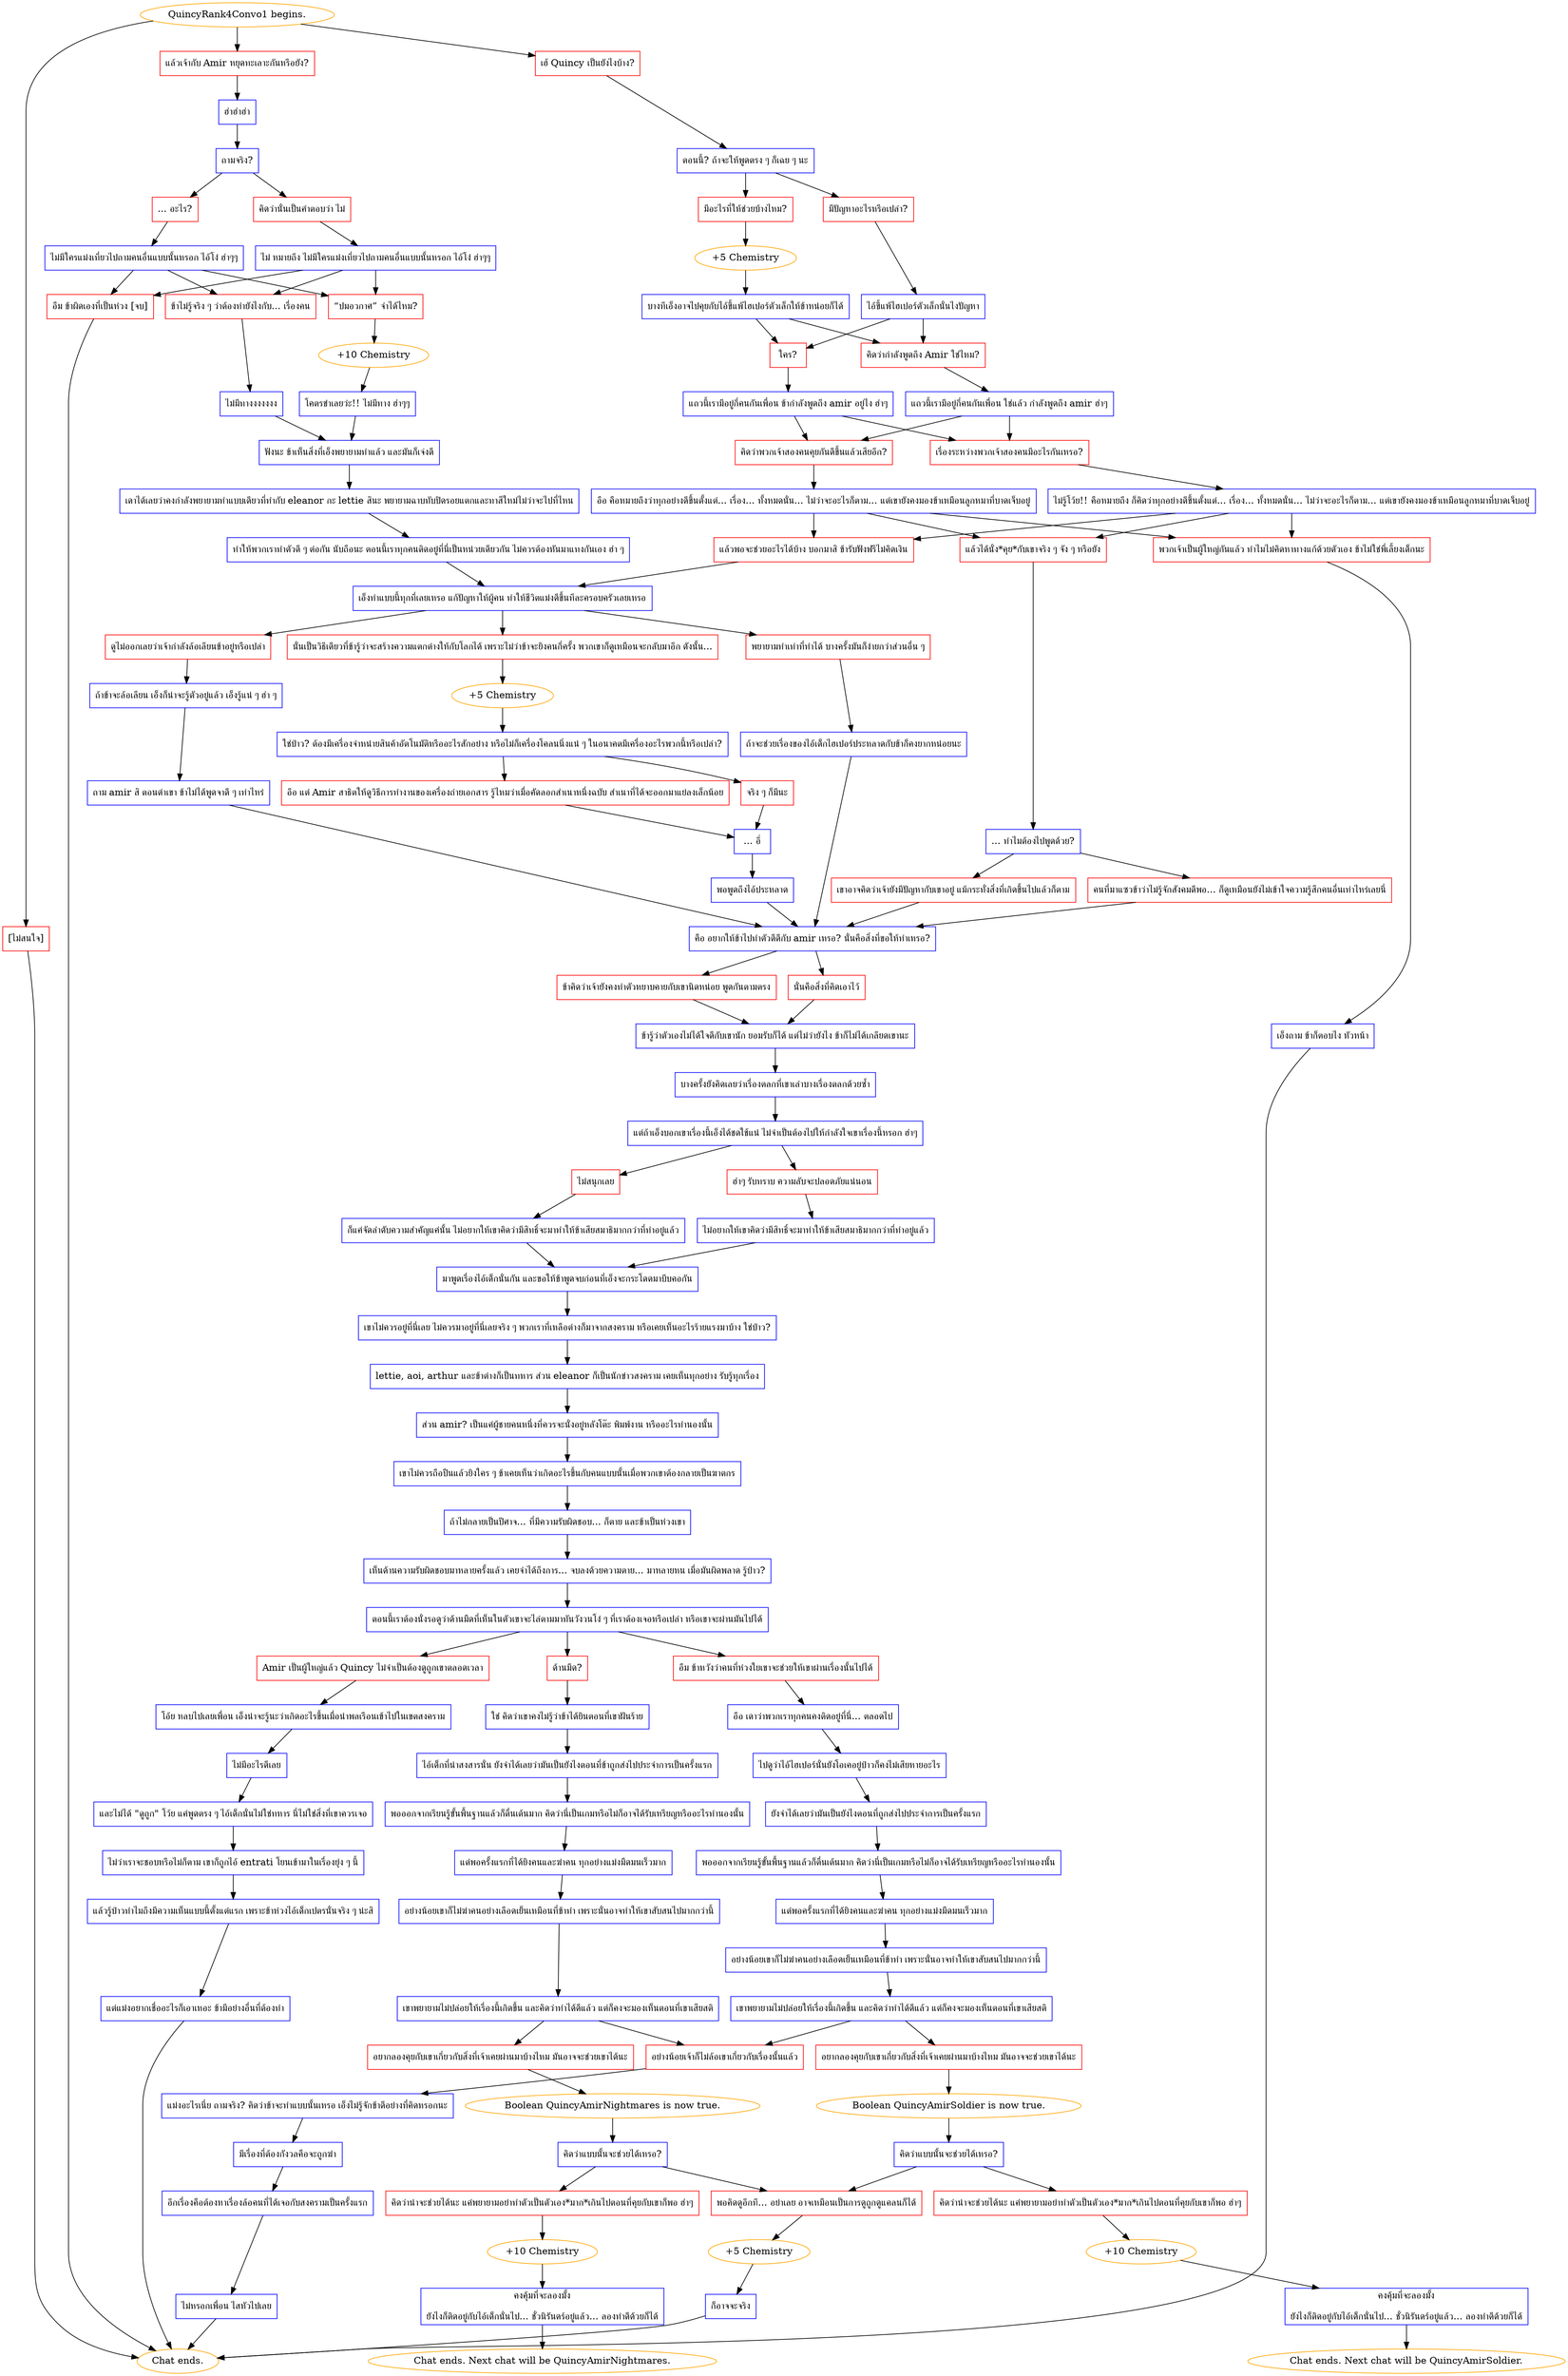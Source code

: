 digraph {
	"QuincyRank4Convo1 begins." [color=orange];
		"QuincyRank4Convo1 begins." -> j3687678399;
		"QuincyRank4Convo1 begins." -> j4132596840;
		"QuincyRank4Convo1 begins." -> j3001038503;
	j3687678399 [label="เฮ้ Quincy เป็นยังไงบ้าง?",shape=box,color=red];
		j3687678399 -> j3415618215;
	j4132596840 [label="แล้วเจ้ากับ Amir หยุดทะเลาะกันหรือยัง?",shape=box,color=red];
		j4132596840 -> j2166561221;
	j3001038503 [label="[ไม่สนใจ]",shape=box,color=red];
		j3001038503 -> "Chat ends.";
	j3415618215 [label="ตอนนี้? ถ้าจะให้พูดตรง ๆ ก็เฉย ๆ นะ",shape=box,color=blue];
		j3415618215 -> j4015203580;
		j3415618215 -> j3327231699;
	j2166561221 [label="ฮ่าฮ่าฮ่า",shape=box,color=blue];
		j2166561221 -> j3072797365;
	"Chat ends." [color=orange];
	j4015203580 [label="มีปัญหาอะไรหรือเปล่า?",shape=box,color=red];
		j4015203580 -> j300377348;
	j3327231699 [label="มีอะไรที่ให้ช่วยบ้างไหม?",shape=box,color=red];
		j3327231699 -> j4185953467;
	j3072797365 [label="ถามจริง?",shape=box,color=blue];
		j3072797365 -> j3991224835;
		j3072797365 -> j2075883222;
	j300377348 [label="ไอ้ขี้แพ้ไฮเปอร์ตัวเล็กนั่นไงปัญหา",shape=box,color=blue];
		j300377348 -> j3077175580;
		j300377348 -> j2062029863;
	j4185953467 [label="+5 Chemistry",color=orange];
		j4185953467 -> j2526669194;
	j3991224835 [label="... อะไร?",shape=box,color=red];
		j3991224835 -> j3601064218;
	j2075883222 [label="คิดว่านั่นเป็นคำตอบว่า ไม่",shape=box,color=red];
		j2075883222 -> j2492213478;
	j3077175580 [label="คิดว่ากำลังพูดถึง Amir ใช่ไหม?",shape=box,color=red];
		j3077175580 -> j461167165;
	j2062029863 [label="ใคร?",shape=box,color=red];
		j2062029863 -> j418490088;
	j2526669194 [label="บางทีเอ็งอาจไปคุยกับไอ้ขี้แพ้ไฮเปอร์ตัวเล็กให้ข้าหน่อยก็ได้",shape=box,color=blue];
		j2526669194 -> j3077175580;
		j2526669194 -> j2062029863;
	j3601064218 [label="ไม่มีใครแม่งเที่ยวไปถามคนอื่นแบบนั้นหรอก ไอ้โง่ ฮ่าๆๆ",shape=box,color=blue];
		j3601064218 -> j688697646;
		j3601064218 -> j4134887374;
		j3601064218 -> j3434304285;
	j2492213478 [label="ไม่ หมายถึง ไม่มีใครแม่งเที่ยวไปถามคนอื่นแบบนั้นหรอก ไอ้โง่ ฮ่าๆๆ",shape=box,color=blue];
		j2492213478 -> j688697646;
		j2492213478 -> j4134887374;
		j2492213478 -> j3434304285;
	j461167165 [label="แถวนี้เรามีอยู่กี่คนกันเพื่อน ใช่แล้ว กำลังพูดถึง amir ฮ่าๆ",shape=box,color=blue];
		j461167165 -> j1109297443;
		j461167165 -> j1162323539;
	j418490088 [label="แถวนี้เรามีอยู่กี่คนกันเพื่อน ข้ากำลังพูดถึง amir อยู่ไง ฮ่าๆ",shape=box,color=blue];
		j418490088 -> j1109297443;
		j418490088 -> j1162323539;
	j688697646 [label="ข้าไม่รู้จริง ๆ ว่าต้องทำยังไงกับ... เรื่องคน",shape=box,color=red];
		j688697646 -> j3769796945;
	j4134887374 [label="“ปมอวกาศ” จำได้ไหม?",shape=box,color=red];
		j4134887374 -> j2078278508;
	j3434304285 [label="อืม ข้าผิดเองที่เป็นห่วง [จบ]",shape=box,color=red];
		j3434304285 -> "Chat ends.";
	j1109297443 [label="คิดว่าพวกเจ้าสองคนคุยกันดีขึ้นแล้วเสียอีก?",shape=box,color=red];
		j1109297443 -> j2853493927;
	j1162323539 [label="เรื่องระหว่างพวกเจ้าสองคนมีอะไรกันเหรอ?",shape=box,color=red];
		j1162323539 -> j3524242179;
	j3769796945 [label="ไม่มีทางงงงงงง",shape=box,color=blue];
		j3769796945 -> j3114062409;
	j2078278508 [label="+10 Chemistry",color=orange];
		j2078278508 -> j2561601806;
	j2853493927 [label="อือ คือหมายถึงว่าทุกอย่างดีขึ้นตั้งแต่... เรื่อง... ทั้งหมดนั่น... ไม่ว่าจะอะไรก็ตาม... แต่เขายังคงมองข้าเหมือนลูกหมาที่บาดเจ็บอยู่",shape=box,color=blue];
		j2853493927 -> j302637065;
		j2853493927 -> j266707133;
		j2853493927 -> j1410595519;
	j3524242179 [label="ไม่รู้โว้ย!! คือหมายถึง ก็คิดว่าทุกอย่างดีขึ้นตั้งแต่... เรื่อง... ทั้งหมดนั่น... ไม่ว่าจะอะไรก็ตาม... แต่เขายังคงมองข้าเหมือนลูกหมาที่บาดเจ็บอยู่",shape=box,color=blue];
		j3524242179 -> j302637065;
		j3524242179 -> j266707133;
		j3524242179 -> j1410595519;
	j3114062409 [label="ฟังนะ ข้าเห็นสิ่งที่เอ็งพยายามทำแล้ว และมันก็เจ๋งดี",shape=box,color=blue];
		j3114062409 -> j3593041324;
	j2561601806 [label="โคตรขำเลยว่ะ!! ไม่มีทาง ฮ่าๆๆ",shape=box,color=blue];
		j2561601806 -> j3114062409;
	j302637065 [label="แล้วได้นั่ง*คุย*กับเขาจริง ๆ จัง ๆ หรือยัง",shape=box,color=red];
		j302637065 -> j1214402485;
	j266707133 [label="พวกเจ้าเป็นผู้ใหญ่กันแล้ว ทำไมไม่คิดหาทางแก้ด้วยตัวเอง ข้าไม่ใช่พี่เลี้ยงเด็กนะ",shape=box,color=red];
		j266707133 -> j2761500095;
	j1410595519 [label="แล้วพอจะช่วยอะไรได้บ้าง บอกมาสิ ข้ารับฟังฟรีไม่คิดเงิน",shape=box,color=red];
		j1410595519 -> j2055615409;
	j3593041324 [label="เดาได้เลยว่าคงกำลังพยายามทำแบบเดียวที่ทำกับ eleanor กะ lettie สินะ พยายามฉาบทับปิดรอยแตกและทาสีใหม่ไม่ว่าจะไปที่ไหน",shape=box,color=blue];
		j3593041324 -> j3380183488;
	j1214402485 [label="... ทำไมต้องไปพูดด้วย?",shape=box,color=blue];
		j1214402485 -> j2178701685;
		j1214402485 -> j3511354140;
	j2761500095 [label="เอ็งถาม ข้าก็ตอบไง หัวหน้า",shape=box,color=blue];
		j2761500095 -> "Chat ends.";
	j2055615409 [label="เอ็งทำแบบนี้ทุกที่เลยเหรอ แก้ปัญหาให้ผู้คน ทำให้ชีวิตแม่งดีขึ้นทีละครอบครัวเลยเหรอ",shape=box,color=blue];
		j2055615409 -> j1895218887;
		j2055615409 -> j2809891316;
		j2055615409 -> j1573048203;
	j3380183488 [label="ทำให้พวกเราทำตัวดี ๆ ต่อกัน นับถือนะ ตอนนี้เราทุกคนติดอยู่ที่นี่เป็นหน่วยเดียวกัน ไม่ควรต้องหันมาแทงกันเอง ฮ่า ๆ",shape=box,color=blue];
		j3380183488 -> j2055615409;
	j2178701685 [label="เขาอาจคิดว่าเจ้ายังมีปัญหากับเขาอยู่ แม้กระทั่งสิ่งที่เกิดขึ้นไปแล้วก็ตาม",shape=box,color=red];
		j2178701685 -> j3915057387;
	j3511354140 [label="คนที่มาแซวข้าว่าไม่รู้จักสังคมดีพอ... ก็ดูเหมือนยังไม่เข้าใจความรู้สึกคนอื่นเท่าไหร่เลยนี่",shape=box,color=red];
		j3511354140 -> j3915057387;
	j1895218887 [label="พยายามทำเท่าที่ทำได้ บางครั้งมันก็ง่ายกว่าส่วนอื่น ๆ",shape=box,color=red];
		j1895218887 -> j2415222568;
	j2809891316 [label="ดูไม่ออกเลยว่าเจ้ากำลังล้อเลียนข้าอยู่หรือเปล่า",shape=box,color=red];
		j2809891316 -> j2878334916;
	j1573048203 [label="นั่นเป็นวิธีเดียวที่ข้ารู้ว่าจะสร้างความแตกต่างให้กับโลกได้ เพราะไม่ว่าข้าจะยิงคนกี่ครั้ง พวกเขาก็ดูเหมือนจะกลับมาอีก ดังนั้น...",shape=box,color=red];
		j1573048203 -> j3930174171;
	j3915057387 [label="คือ อยากให้ข้าไปทำตัวดีดีกับ amir เหรอ? นั่นคือสิ่งที่ขอให้ทำเหรอ?",shape=box,color=blue];
		j3915057387 -> j3985669326;
		j3915057387 -> j2277796976;
	j2415222568 [label="ถ้าจะช่วยเรื่องของไอ้เด็กไฮเปอร์ประหลาดกับข้าก็คงยากหน่อยนะ",shape=box,color=blue];
		j2415222568 -> j3915057387;
	j2878334916 [label="ถ้าข้าจะล้อเลียน เอ็งก็น่าจะรู้ตัวอยู่แล้ว เอ็งรู้แน่ ๆ ฮ่า ๆ",shape=box,color=blue];
		j2878334916 -> j3413654763;
	j3930174171 [label="+5 Chemistry",color=orange];
		j3930174171 -> j1576127600;
	j3985669326 [label="นั่นคือสิ่งที่คิดเอาไว้",shape=box,color=red];
		j3985669326 -> j579272352;
	j2277796976 [label="ข้าคิดว่าเจ้ายังคงทำตัวหยาบคายกับเขานิดหน่อย พูดกันตามตรง",shape=box,color=red];
		j2277796976 -> j579272352;
	j3413654763 [label="ถาม amir สิ ตอนด่าเขา ข้าไม่ได้พูดจาดี ๆ เท่าไหร่",shape=box,color=blue];
		j3413654763 -> j3915057387;
	j1576127600 [label="ใช่ป่าว? ต้องมีเครื่องจำหน่ายสินค้าอัตโนมัติหรืออะไรสักอย่าง หรือไม่ก็เครื่องโคลนนิ่งแน่ ๆ ในอนาคตมีเครื่องอะไรพวกนี้หรือเปล่า?",shape=box,color=blue];
		j1576127600 -> j120068920;
		j1576127600 -> j3596485427;
	j579272352 [label="ข้ารู้ว่าตัวเองไม่ได้ใจดีกับเขานัก ยอมรับก็ได้ แต่ไม่ว่ายังไง ข้าก็ไม่ได้เกลียดเขานะ",shape=box,color=blue];
		j579272352 -> j3170550199;
	j120068920 [label="อือ แต่ Amir สาธิตให้ดูวิธีการทำงานของเครื่องถ่ายเอกสาร รู้ไหมว่าเมื่อคัดลอกสำเนาหนึ่งฉบับ สำเนาที่ได้จะออกมาแย่ลงเล็กน้อย",shape=box,color=red];
		j120068920 -> j3124331651;
	j3596485427 [label="จริง ๆ ก็มีนะ",shape=box,color=red];
		j3596485427 -> j3124331651;
	j3170550199 [label="บางครั้งยังคิดเลยว่าเรื่องตลกที่เขาเล่าบางเรื่องตลกด้วยซ้ำ",shape=box,color=blue];
		j3170550199 -> j1001950900;
	j3124331651 [label="... อี๋",shape=box,color=blue];
		j3124331651 -> j1866254676;
	j1001950900 [label="แต่ถ้าเอ็งบอกเขาเรื่องนี้เอ็งได้ชดใช้แน่ ไม่จำเป็นต้องไปให้กำลังใจเขาเรื่องนี้หรอก ฮ่าๆ",shape=box,color=blue];
		j1001950900 -> j2607428876;
		j1001950900 -> j3948743066;
	j1866254676 [label="พอพูดถึงไอ้ประหลาด",shape=box,color=blue];
		j1866254676 -> j3915057387;
	j2607428876 [label="ฮ่าๆ รับทราบ ความลับจะปลอดภัยแน่นอน",shape=box,color=red];
		j2607428876 -> j2042341024;
	j3948743066 [label="ไม่สนุกเลย",shape=box,color=red];
		j3948743066 -> j1113220304;
	j2042341024 [label="ไม่อยากให้เขาคิดว่ามีสิทธิ์จะมาทำให้ข้าเสียสมาธิมากกว่าที่ทำอยู่แล้ว",shape=box,color=blue];
		j2042341024 -> j1515704277;
	j1113220304 [label="ก็แค่จัดลำดับความสำคัญแค่นั้น ไม่อยากให้เขาคิดว่ามีสิทธิ์จะมาทำให้ข้าเสียสมาธิมากกว่าที่ทำอยู่แล้ว",shape=box,color=blue];
		j1113220304 -> j1515704277;
	j1515704277 [label="มาพูดเรื่องไอ้เด็กนั่นกัน และขอให้ข้าพูดจบก่อนที่เอ็งจะกระโดดมาบีบคอกัน",shape=box,color=blue];
		j1515704277 -> j689735337;
	j689735337 [label="เขาไม่ควรอยู่ที่นี่เลย ไม่ควรมาอยู่ที่นี่เลยจริง ๆ พวกเราที่เหลือต่างก็มาจากสงคราม หรือเคยเห็นอะไรร้ายแรงมาบ้าง ใช่ป่าว?",shape=box,color=blue];
		j689735337 -> j853655445;
	j853655445 [label="lettie, aoi, arthur และข้าต่างก็เป็นทหาร ส่วน eleanor ก็เป็นนักข่าวสงคราม เคยเห็นทุกอย่าง รับรู้ทุกเรื่อง",shape=box,color=blue];
		j853655445 -> j937999996;
	j937999996 [label="ส่วน amir? เป็นแค่ผู้ชายคนหนึ่งที่ควรจะนั่งอยู่หลังโต๊ะ พิมพ์งาน หรืออะไรทำนองนั้น",shape=box,color=blue];
		j937999996 -> j2369935209;
	j2369935209 [label="เขาไม่ควรถือปืนแล้วยิงใคร ๆ ข้าเคยเห็นว่าเกิดอะไรขึ้นกับคนแบบนั้นเมื่อพวกเขาต้องกลายเป็นฆาตกร",shape=box,color=blue];
		j2369935209 -> j397826868;
	j397826868 [label="ถ้าไม่กลายเป็นปีศาจ... ที่มีความรับผิดชอบ... ก็ตาย และข้าเป็นห่วงเขา",shape=box,color=blue];
		j397826868 -> j1136631108;
	j1136631108 [label="เห็นด้านความรับผิดชอบมาหลายครั้งแล้ว เคยจำได้ถึงการ... จบลงด้วยความตาย... มาหลายหน เมื่อมันผิดพลาด รู้ป่าว?",shape=box,color=blue];
		j1136631108 -> j1723559226;
	j1723559226 [label="ตอนนี้เราต้องนั่งรอดูว่าด้านมืดที่เห็นในตัวเขาจะไล่ตามมาทันวังวนโง่ ๆ ที่เราต้องเจอหรือเปล่า หรือเขาจะผ่านมันไปได้",shape=box,color=blue];
		j1723559226 -> j2959644524;
		j1723559226 -> j1571144104;
		j1723559226 -> j2564869361;
	j2959644524 [label="อืม ข้าหวังว่าคนที่ห่วงใยเขาจะช่วยให้เขาผ่านเรื่องนั้นไปได้",shape=box,color=red];
		j2959644524 -> j3009106121;
	j1571144104 [label="ด้านมืด?",shape=box,color=red];
		j1571144104 -> j1198925197;
	j2564869361 [label="Amir เป็นผู้ใหญ่แล้ว Quincy ไม่จำเป็นต้องดูถูกเขาตลอดเวลา",shape=box,color=red];
		j2564869361 -> j316291676;
	j3009106121 [label="อือ เดาว่าพวกเราทุกคนคงติดอยู่ที่นี่... ตลอดไป",shape=box,color=blue];
		j3009106121 -> j3673832624;
	j1198925197 [label="ใช่ คิดว่าเขาคงไม่รู้ว่าข้าได้ยินตอนที่เขาฝันร้าย",shape=box,color=blue];
		j1198925197 -> j4099864366;
	j316291676 [label="โอ้ย หลบไปเลยเพื่อน เอ็งน่าจะรู้นะว่าเกิดอะไรขึ้นเมื่อนำพลเรือนเข้าไปในเขตสงคราม",shape=box,color=blue];
		j316291676 -> j3001183198;
	j3673832624 [label="ไปดูว่าไอ้ไฮเปอร์นั่นยังโอเคอยู่ป่าวก็คงไม่เสียหายอะไร",shape=box,color=blue];
		j3673832624 -> j3178605874;
	j4099864366 [label="ไอ้เด็กที่น่าสงสารนั่น ยังจำได้เลยว่ามันเป็นยังไงตอนที่ข้าถูกส่งไปประจำการเป็นครั้งแรก",shape=box,color=blue];
		j4099864366 -> j2529917561;
	j3001183198 [label="ไม่มีอะไรดีเลย",shape=box,color=blue];
		j3001183198 -> j197229212;
	j3178605874 [label="ยังจำได้เลยว่ามันเป็นยังไงตอนที่ถูกส่งไปประจำการเป็นครั้งแรก",shape=box,color=blue];
		j3178605874 -> j1880839704;
	j2529917561 [label="พอออกจากเรียนรู้ขั้นพื้นฐานแล้วก็ตื่นเต้นมาก คิดว่านี่เป็นเกมหรือไม่ก็อาจได้รับเหรียญหรืออะไรทำนองนั้น",shape=box,color=blue];
		j2529917561 -> j3952469846;
	j197229212 [label="และไม่ได้ \"ดูถูก\" โว้ย แค่พูดตรง ๆ ไอ้เด็กนั่นไม่ใช่ทหาร นี่ไม่ใช่สิ่งที่เขาควรเจอ",shape=box,color=blue];
		j197229212 -> j3452434150;
	j1880839704 [label="พอออกจากเรียนรู้ขั้นพื้นฐานแล้วก็ตื่นเต้นมาก คิดว่านี่เป็นเกมหรือไม่ก็อาจได้รับเหรียญหรืออะไรทำนองนั้น",shape=box,color=blue];
		j1880839704 -> j361506528;
	j3952469846 [label="แต่พอครั้งแรกที่ได้ยิงคนและฆ่าคน ทุกอย่างแม่งมืดมนเร็วมาก",shape=box,color=blue];
		j3952469846 -> j3267728051;
	j3452434150 [label="ไม่ว่าเราจะชอบหรือไม่ก็ตาม เขาก็ถูกไอ้ entrati โยนเข้ามาในเรื่องยุ่ง ๆ นี้",shape=box,color=blue];
		j3452434150 -> j3718074185;
	j361506528 [label="แต่พอครั้งแรกที่ได้ยิงคนและฆ่าคน ทุกอย่างแม่งมืดมนเร็วมาก",shape=box,color=blue];
		j361506528 -> j3853492129;
	j3267728051 [label="อย่างน้อยเขาก็ไม่ฆ่าคนอย่างเลือดเย็นเหมือนที่ข้าทำ เพราะนั่นอาจทำให้เขาสับสนไปมากกว่านี้",shape=box,color=blue];
		j3267728051 -> j1246630085;
	j3718074185 [label="แล้วรู้ป่าวทำไมถึงมีความเห็นแบบนี้ตั้งแต่แรก เพราะข้าห่วงไอ้เด็กเปตรนั่นจริง ๆ น่ะสิ",shape=box,color=blue];
		j3718074185 -> j3343536044;
	j3853492129 [label="อย่างน้อยเขาก็ไม่ฆ่าคนอย่างเลือดเย็นเหมือนที่ข้าทำ เพราะนั่นอาจทำให้เขาสับสนไปมากกว่านี้",shape=box,color=blue];
		j3853492129 -> j3888510026;
	j1246630085 [label="เขาพยายามไม่ปล่อยให้เรื่องนี้เกิดขึ้น และคิดว่าทำได้ดีแล้ว แต่ก็คงจะมองเห็นตอนที่เขาเสียสติ",shape=box,color=blue];
		j1246630085 -> j1207842917;
		j1246630085 -> j611794208;
	j3343536044 [label="แต่แม่งอยากเชื่ออะไรก็เอาเหอะ ข้ามีอย่างอื่นที่ต้องทำ",shape=box,color=blue];
		j3343536044 -> "Chat ends.";
	j3888510026 [label="เขาพยายามไม่ปล่อยให้เรื่องนี้เกิดขึ้น และคิดว่าทำได้ดีแล้ว แต่ก็คงจะมองเห็นตอนที่เขาเสียสติ",shape=box,color=blue];
		j3888510026 -> j1526801640;
		j3888510026 -> j611794208;
	j1207842917 [label="อยากลองคุยกับเขาเกี่ยวกับสิ่งที่เจ้าเคยผ่านมาบ้างไหม มันอาจจะช่วยเขาได้นะ",shape=box,color=red];
		j1207842917 -> j134619665;
	j611794208 [label="อย่างน้อยเจ้าก็ไม่ล้อเขาเกี่ยวกับเรื่องนั้นแล้ว",shape=box,color=red];
		j611794208 -> j1537469339;
	j1526801640 [label="อยากลองคุยกับเขาเกี่ยวกับสิ่งที่เจ้าเคยผ่านมาบ้างไหม มันอาจจะช่วยเขาได้นะ",shape=box,color=red];
		j1526801640 -> j3243522281;
	j134619665 [label="Boolean QuincyAmirNightmares is now true.",color=orange];
		j134619665 -> j3371703980;
	j1537469339 [label="แม่งอะไรเนี่ย ถามจริง? คิดว่าข้าจะทำแบบนั้นเหรอ เอ็งไม่รู้จักข้าดีอย่างที่คิดหรอกนะ",shape=box,color=blue];
		j1537469339 -> j1468772105;
	j3243522281 [label="Boolean QuincyAmirSoldier is now true.",color=orange];
		j3243522281 -> j1236657065;
	j3371703980 [label="คิดว่าแบบนั้นจะช่วยได้เหรอ?",shape=box,color=blue];
		j3371703980 -> j1129576870;
		j3371703980 -> j270550807;
	j1468772105 [label="มีเรื่องที่ต้องกังวลคือจะถูกฆ่า",shape=box,color=blue];
		j1468772105 -> j870151689;
	j1236657065 [label="คิดว่าแบบนั้นจะช่วยได้เหรอ?",shape=box,color=blue];
		j1236657065 -> j1435727987;
		j1236657065 -> j270550807;
	j1129576870 [label="คิดว่าน่าจะช่วยได้นะ แค่พยายามอย่าทำตัวเป็นตัวเอง*มาก*เกินไปตอนที่คุยกับเขาก็พอ ฮ่าๆ",shape=box,color=red];
		j1129576870 -> j1778129290;
	j270550807 [label="พอคิดดูอีกที... อย่าเลย อาจเหมือนเป็นการดูถูกดูแคลนก็ได้",shape=box,color=red];
		j270550807 -> j2989604841;
	j870151689 [label="อีกเรื่องคือต้องหาเรื่องล้อคนที่ได้เจอกับสงครามเป็นครั้งแรก",shape=box,color=blue];
		j870151689 -> j114810283;
	j1435727987 [label="คิดว่าน่าจะช่วยได้นะ แค่พยายามอย่าทำตัวเป็นตัวเอง*มาก*เกินไปตอนที่คุยกับเขาก็พอ ฮ่าๆ",shape=box,color=red];
		j1435727987 -> j4043649537;
	j1778129290 [label="+10 Chemistry",color=orange];
		j1778129290 -> j2496844577;
	j2989604841 [label="+5 Chemistry",color=orange];
		j2989604841 -> j2759780569;
	j114810283 [label="ไม่หรอกเพื่อน ไสหัวไปเลย",shape=box,color=blue];
		j114810283 -> "Chat ends.";
	j4043649537 [label="+10 Chemistry",color=orange];
		j4043649537 -> j2246874421;
	j2496844577 [label="คงคุ้มที่จะลองมั้ง
ยังไงก็ติดอยู่กับไอ้เด็กนั่นไป... ชั่วนิรันดร์อยู่แล้ว... ลองทำดีด้วยก็ได้",shape=box,color=blue];
		j2496844577 -> "Chat ends. Next chat will be QuincyAmirNightmares.";
	j2759780569 [label="ก็อาจจะจริง",shape=box,color=blue];
		j2759780569 -> "Chat ends.";
	j2246874421 [label="คงคุ้มที่จะลองมั้ง
ยังไงก็ติดอยู่กับไอ้เด็กนั่นไป... ชั่วนิรันดร์อยู่แล้ว... ลองทำดีด้วยก็ได้",shape=box,color=blue];
		j2246874421 -> "Chat ends. Next chat will be QuincyAmirSoldier.";
	"Chat ends. Next chat will be QuincyAmirNightmares." [color=orange];
	"Chat ends. Next chat will be QuincyAmirSoldier." [color=orange];
}